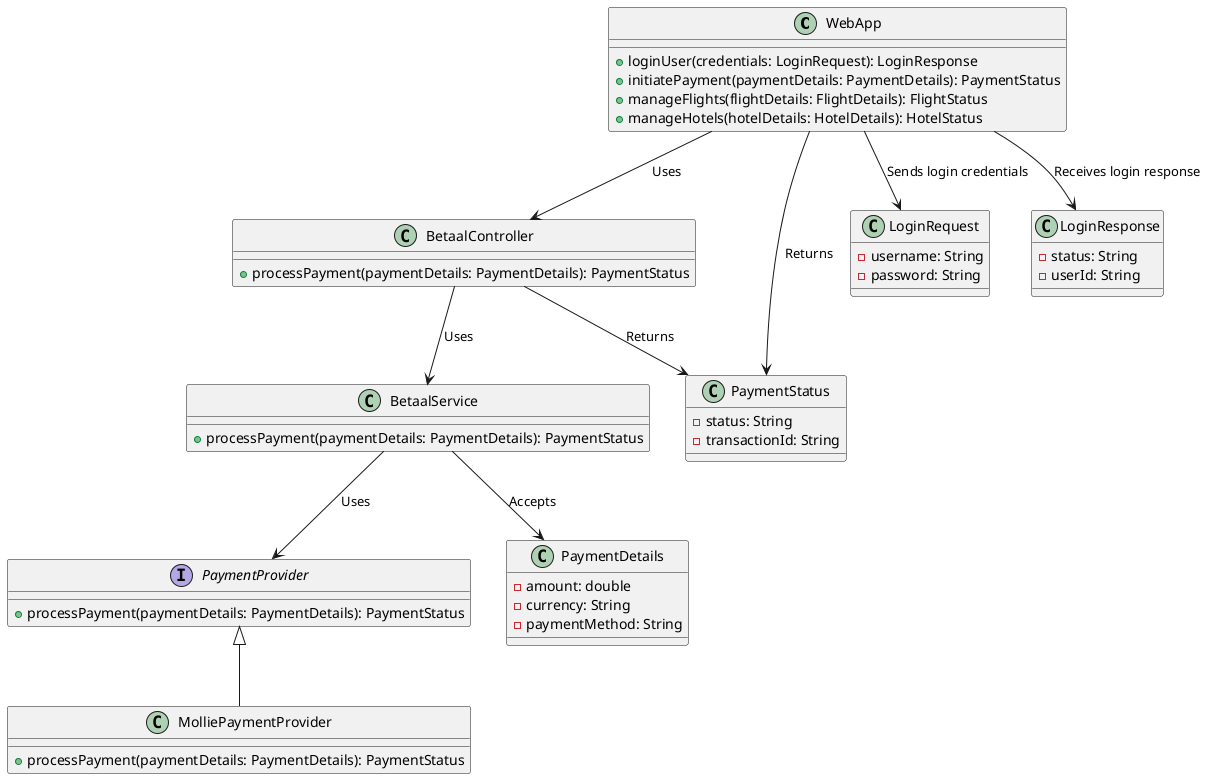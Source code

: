 @startuml
'https://plantuml.com/class-diagram

class WebApp {
    +loginUser(credentials: LoginRequest): LoginResponse
    +initiatePayment(paymentDetails: PaymentDetails): PaymentStatus
    +manageFlights(flightDetails: FlightDetails): FlightStatus
    +manageHotels(hotelDetails: HotelDetails): HotelStatus
}

class BetaalController {
    +processPayment(paymentDetails: PaymentDetails): PaymentStatus
}

class BetaalService {
    +processPayment(paymentDetails: PaymentDetails): PaymentStatus
}

interface PaymentProvider {
    +processPayment(paymentDetails: PaymentDetails): PaymentStatus
}

class MolliePaymentProvider {
    +processPayment(paymentDetails: PaymentDetails): PaymentStatus
}

class PaymentStatus {
    -status: String
    -transactionId: String
}

class PaymentDetails {
    -amount: double
    -currency: String
    -paymentMethod: String
}

class LoginRequest {
    -username: String
    -password: String
}

class LoginResponse {
    -status: String
    -userId: String
}

' Relationships
WebApp --> BetaalController : "Uses"
WebApp --> LoginRequest : "Sends login credentials"
WebApp --> LoginResponse : "Receives login response"
BetaalController --> BetaalService : "Uses"
BetaalService --> PaymentProvider : "Uses"
PaymentProvider <|-- MolliePaymentProvider
BetaalService --> PaymentDetails : "Accepts"
BetaalController --> PaymentStatus : "Returns"
WebApp --> PaymentStatus : "Returns"

@enduml
